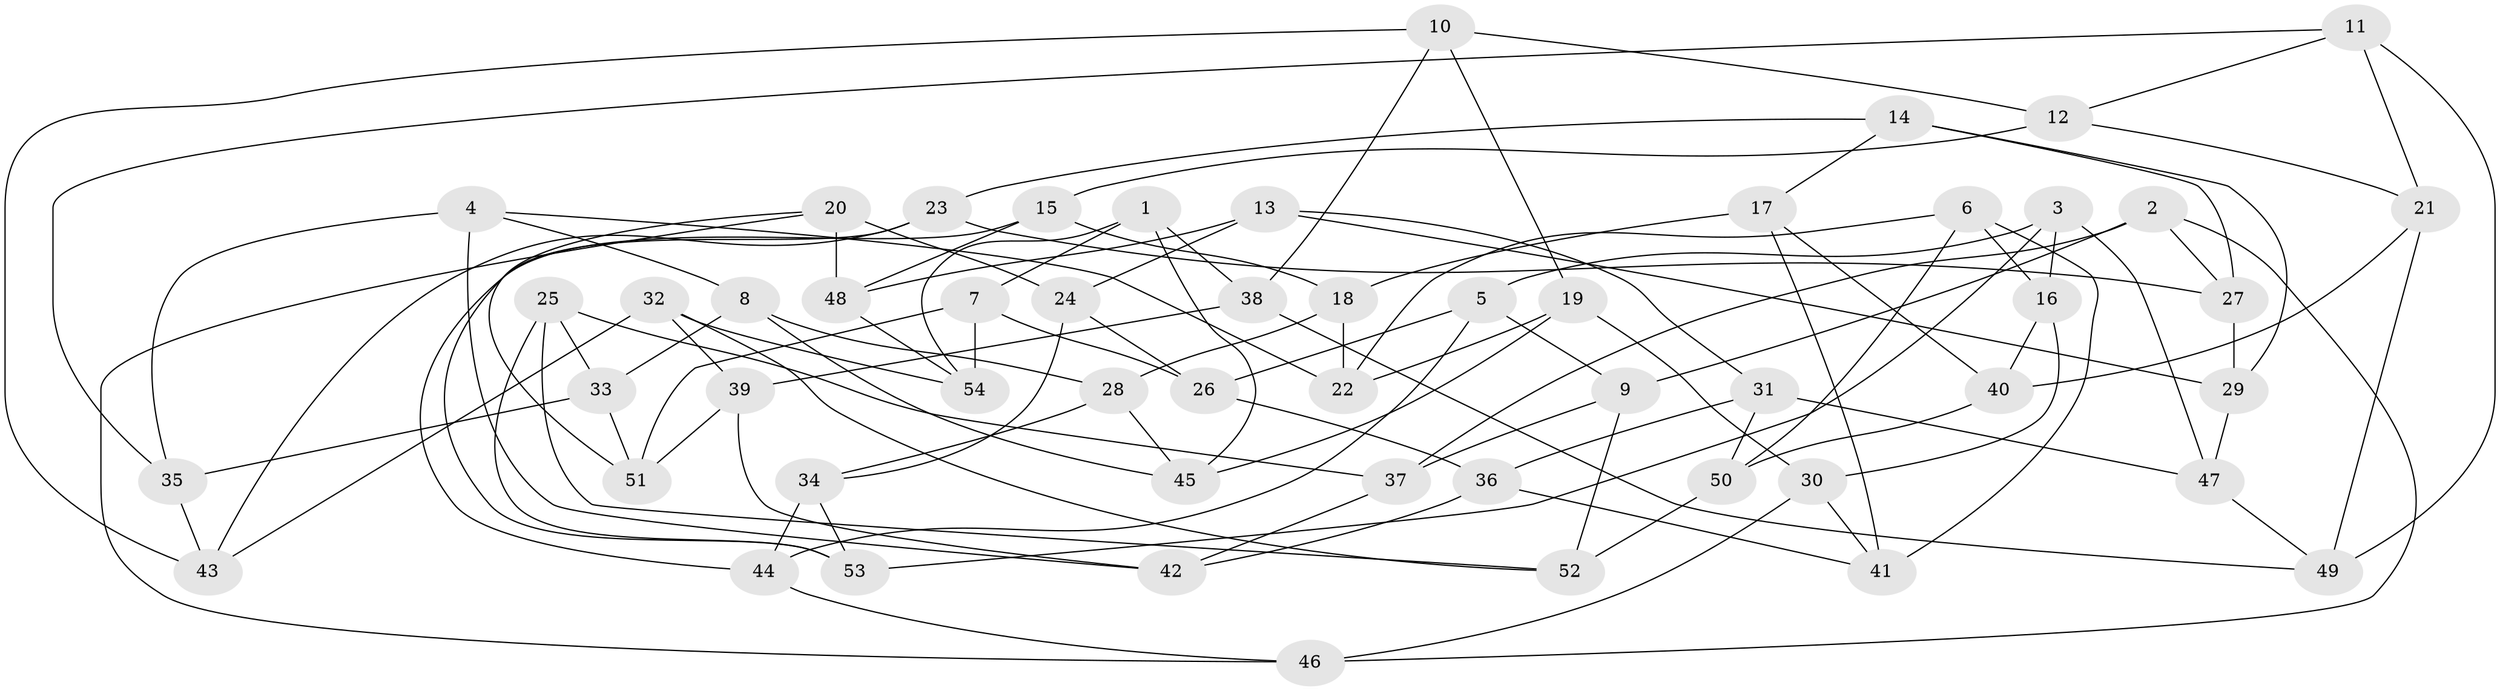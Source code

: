 // Generated by graph-tools (version 1.1) at 2025/16/03/09/25 04:16:16]
// undirected, 54 vertices, 108 edges
graph export_dot {
graph [start="1"]
  node [color=gray90,style=filled];
  1;
  2;
  3;
  4;
  5;
  6;
  7;
  8;
  9;
  10;
  11;
  12;
  13;
  14;
  15;
  16;
  17;
  18;
  19;
  20;
  21;
  22;
  23;
  24;
  25;
  26;
  27;
  28;
  29;
  30;
  31;
  32;
  33;
  34;
  35;
  36;
  37;
  38;
  39;
  40;
  41;
  42;
  43;
  44;
  45;
  46;
  47;
  48;
  49;
  50;
  51;
  52;
  53;
  54;
  1 -- 54;
  1 -- 7;
  1 -- 45;
  1 -- 38;
  2 -- 46;
  2 -- 37;
  2 -- 9;
  2 -- 27;
  3 -- 16;
  3 -- 53;
  3 -- 5;
  3 -- 47;
  4 -- 8;
  4 -- 42;
  4 -- 22;
  4 -- 35;
  5 -- 26;
  5 -- 9;
  5 -- 44;
  6 -- 50;
  6 -- 16;
  6 -- 41;
  6 -- 22;
  7 -- 26;
  7 -- 51;
  7 -- 54;
  8 -- 33;
  8 -- 45;
  8 -- 28;
  9 -- 37;
  9 -- 52;
  10 -- 43;
  10 -- 38;
  10 -- 19;
  10 -- 12;
  11 -- 35;
  11 -- 12;
  11 -- 49;
  11 -- 21;
  12 -- 21;
  12 -- 15;
  13 -- 29;
  13 -- 24;
  13 -- 31;
  13 -- 48;
  14 -- 27;
  14 -- 17;
  14 -- 29;
  14 -- 23;
  15 -- 18;
  15 -- 44;
  15 -- 48;
  16 -- 40;
  16 -- 30;
  17 -- 40;
  17 -- 41;
  17 -- 18;
  18 -- 28;
  18 -- 22;
  19 -- 22;
  19 -- 45;
  19 -- 30;
  20 -- 51;
  20 -- 24;
  20 -- 48;
  20 -- 46;
  21 -- 49;
  21 -- 40;
  23 -- 27;
  23 -- 43;
  23 -- 53;
  24 -- 26;
  24 -- 34;
  25 -- 33;
  25 -- 52;
  25 -- 53;
  25 -- 37;
  26 -- 36;
  27 -- 29;
  28 -- 45;
  28 -- 34;
  29 -- 47;
  30 -- 46;
  30 -- 41;
  31 -- 50;
  31 -- 36;
  31 -- 47;
  32 -- 52;
  32 -- 39;
  32 -- 43;
  32 -- 54;
  33 -- 51;
  33 -- 35;
  34 -- 44;
  34 -- 53;
  35 -- 43;
  36 -- 41;
  36 -- 42;
  37 -- 42;
  38 -- 49;
  38 -- 39;
  39 -- 42;
  39 -- 51;
  40 -- 50;
  44 -- 46;
  47 -- 49;
  48 -- 54;
  50 -- 52;
}
